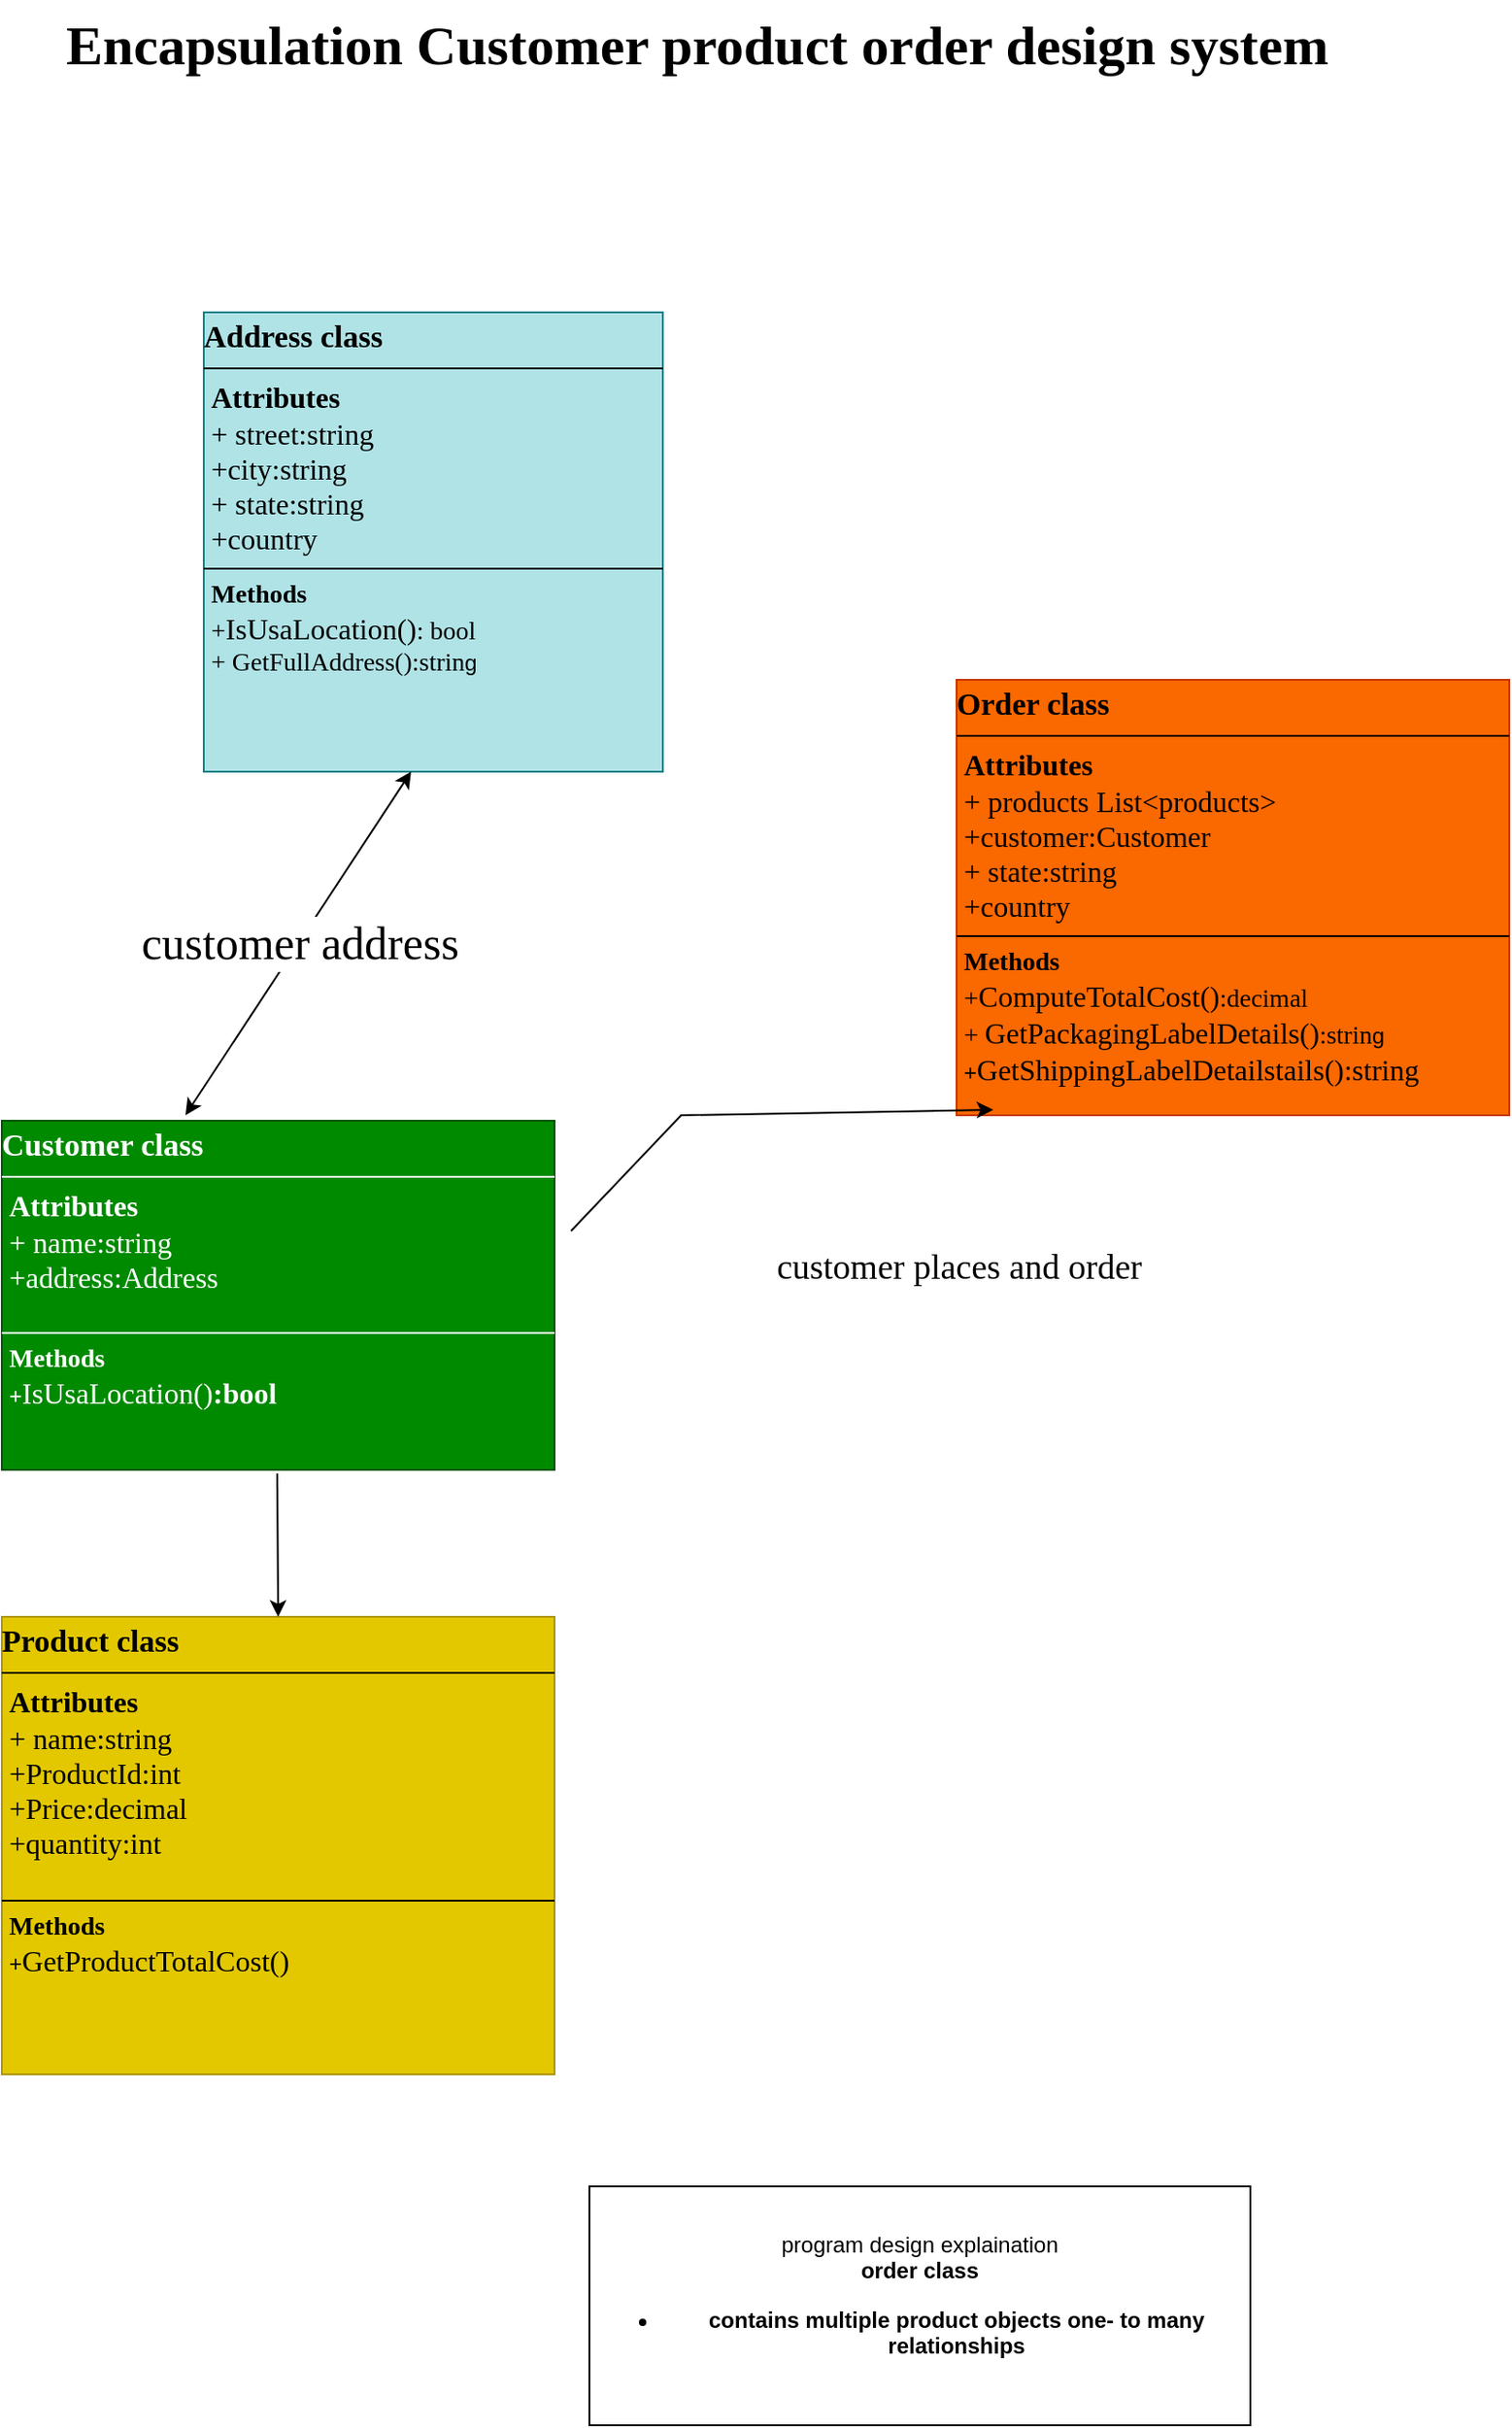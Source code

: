 <mxfile version="24.9.1">
  <diagram name="Page-1" id="ILf9U53f0C0h9iRkxd_V">
    <mxGraphModel dx="808" dy="1297" grid="1" gridSize="10" guides="1" tooltips="1" connect="1" arrows="1" fold="1" page="1" pageScale="1" pageWidth="1100" pageHeight="850" math="0" shadow="0">
      <root>
        <mxCell id="0" />
        <mxCell id="1" parent="0" />
        <mxCell id="89QXTlPWQm8fRgov8DnZ-9" value="&lt;p style=&quot;margin: 4px 0px 0px;&quot;&gt;&lt;b style=&quot;&quot;&gt;&lt;font style=&quot;font-size: 17px;&quot; face=&quot;Times New Roman&quot;&gt;Order class&lt;/font&gt;&lt;/b&gt;&lt;br&gt;&lt;/p&gt;&lt;hr size=&quot;1&quot; style=&quot;border-style:solid;&quot;&gt;&lt;p style=&quot;margin:0px;margin-left:4px;&quot;&gt;&lt;font face=&quot;Times New Roman&quot;&gt;&lt;span style=&quot;font-size: 16px;&quot;&gt;&lt;b&gt;Attributes&lt;/b&gt;&lt;/span&gt;&lt;/font&gt;&lt;/p&gt;&lt;p style=&quot;margin:0px;margin-left:4px;&quot;&gt;&lt;font style=&quot;font-size: 16px;&quot; face=&quot;Times New Roman&quot;&gt;+ products List&amp;lt;products&amp;gt;&lt;/font&gt;&lt;/p&gt;&lt;p style=&quot;margin:0px;margin-left:4px;&quot;&gt;&lt;font style=&quot;font-size: 16px;&quot; face=&quot;Times New Roman&quot;&gt;+customer:Customer&lt;/font&gt;&lt;/p&gt;&lt;p style=&quot;margin:0px;margin-left:4px;&quot;&gt;&lt;span style=&quot;background-color: initial;&quot;&gt;&lt;font style=&quot;font-size: 16px;&quot; face=&quot;Times New Roman&quot;&gt;+ state:string&lt;/font&gt;&lt;/span&gt;&lt;/p&gt;&lt;p style=&quot;margin:0px;margin-left:4px;&quot;&gt;&lt;span style=&quot;background-color: initial;&quot;&gt;&lt;font style=&quot;font-size: 16px;&quot; face=&quot;Times New Roman&quot;&gt;+country&lt;/font&gt;&lt;/span&gt;&lt;/p&gt;&lt;hr size=&quot;1&quot; style=&quot;border-style:solid;&quot;&gt;&lt;p style=&quot;margin:0px;margin-left:4px;&quot;&gt;&lt;font face=&quot;Times New Roman&quot;&gt;&lt;span style=&quot;font-size: 14px;&quot;&gt;&lt;b&gt;Methods&lt;/b&gt;&lt;/span&gt;&lt;/font&gt;&lt;/p&gt;&lt;p style=&quot;margin:0px;margin-left:4px;&quot;&gt;&lt;font style=&quot;font-size: 14px;&quot; face=&quot;Times New Roman&quot;&gt;+&lt;/font&gt;&lt;span style=&quot;font-family: &amp;quot;Tibetan Machine Uni&amp;quot;; background-color: transparent; font-size: medium;&quot;&gt;ComputeTotalCost()&lt;/span&gt;&lt;span style=&quot;font-size: 14px; font-family: &amp;quot;Times New Roman&amp;quot;; background-color: initial;&quot;&gt;:decimal&lt;/span&gt;&lt;/p&gt;&lt;p style=&quot;margin:0px;margin-left:4px;&quot;&gt;&lt;font style=&quot;font-size: 14px;&quot; face=&quot;Times New Roman&quot;&gt;+&amp;nbsp;&lt;/font&gt;&lt;span style=&quot;font-family: &amp;quot;Tibetan Machine Uni&amp;quot;; background-color: transparent; font-size: medium;&quot;&gt;GetPackagingLabelDe&lt;/span&gt;&lt;span style=&quot;font-family: &amp;quot;Tibetan Machine Uni&amp;quot;; background-color: transparent; font-size: medium;&quot;&gt;tails()&lt;/span&gt;&lt;font style=&quot;background-color: initial; font-size: 14px;&quot; face=&quot;Times New Roman&quot;&gt;:strin&lt;/font&gt;&lt;span style=&quot;background-color: initial;&quot;&gt;g&lt;/span&gt;&lt;/p&gt;&lt;p style=&quot;margin:0px;margin-left:4px;&quot;&gt;&lt;span style=&quot;background-color: initial;&quot;&gt;+&lt;/span&gt;&lt;span style=&quot;font-family: &amp;quot;Tibetan Machine Uni&amp;quot;; background-color: transparent; font-size: medium;&quot;&gt;GetShippingLabelDetailstails():string&lt;/span&gt;&lt;/p&gt;&lt;p style=&quot;margin:0px;margin-left:4px;&quot;&gt;&lt;span style=&quot;background-color: initial;&quot;&gt;&lt;br&gt;&lt;/span&gt;&lt;/p&gt;" style="verticalAlign=top;align=left;overflow=fill;html=1;whiteSpace=wrap;fillColor=#fa6800;fontColor=#000000;strokeColor=#C73500;" vertex="1" parent="1">
          <mxGeometry x="530" y="-450" width="301" height="237" as="geometry" />
        </mxCell>
        <mxCell id="89QXTlPWQm8fRgov8DnZ-6" value="&lt;p style=&quot;margin: 4px 0px 0px;&quot;&gt;&lt;b style=&quot;&quot;&gt;&lt;font style=&quot;font-size: 17px;&quot; face=&quot;Times New Roman&quot;&gt;Address class&lt;/font&gt;&lt;/b&gt;&lt;br&gt;&lt;/p&gt;&lt;hr size=&quot;1&quot; style=&quot;border-style:solid;&quot;&gt;&lt;p style=&quot;margin:0px;margin-left:4px;&quot;&gt;&lt;font face=&quot;Times New Roman&quot;&gt;&lt;span style=&quot;font-size: 16px;&quot;&gt;&lt;b&gt;Attributes&lt;/b&gt;&lt;/span&gt;&lt;/font&gt;&lt;/p&gt;&lt;p style=&quot;margin:0px;margin-left:4px;&quot;&gt;&lt;font style=&quot;font-size: 16px;&quot; face=&quot;Times New Roman&quot;&gt;+ street:string&lt;/font&gt;&lt;/p&gt;&lt;p style=&quot;margin:0px;margin-left:4px;&quot;&gt;&lt;font style=&quot;font-size: 16px;&quot; face=&quot;Times New Roman&quot;&gt;+city:string&lt;/font&gt;&lt;/p&gt;&lt;p style=&quot;margin:0px;margin-left:4px;&quot;&gt;&lt;span style=&quot;background-color: initial;&quot;&gt;&lt;font style=&quot;font-size: 16px;&quot; face=&quot;Times New Roman&quot;&gt;+ state:string&lt;/font&gt;&lt;/span&gt;&lt;/p&gt;&lt;p style=&quot;margin:0px;margin-left:4px;&quot;&gt;&lt;span style=&quot;background-color: initial;&quot;&gt;&lt;font style=&quot;font-size: 16px;&quot; face=&quot;Times New Roman&quot;&gt;+country&lt;/font&gt;&lt;/span&gt;&lt;/p&gt;&lt;hr size=&quot;1&quot; style=&quot;border-style:solid;&quot;&gt;&lt;p style=&quot;margin:0px;margin-left:4px;&quot;&gt;&lt;font face=&quot;Times New Roman&quot;&gt;&lt;span style=&quot;font-size: 14px;&quot;&gt;&lt;b&gt;Methods&lt;/b&gt;&lt;/span&gt;&lt;/font&gt;&lt;/p&gt;&lt;p style=&quot;margin:0px;margin-left:4px;&quot;&gt;&lt;font style=&quot;font-size: 14px;&quot; face=&quot;Times New Roman&quot;&gt;+&lt;/font&gt;&lt;span style=&quot;font-family: &amp;quot;Tibetan Machine Uni&amp;quot;; background-color: transparent; font-size: medium;&quot;&gt;IsUsa&lt;/span&gt;&lt;span style=&quot;font-family: &amp;quot;Tibetan Machine Uni&amp;quot;; background-color: transparent; font-size: medium;&quot;&gt;Location()&lt;/span&gt;&lt;span style=&quot;font-size: 14px; font-family: &amp;quot;Times New Roman&amp;quot;; background-color: initial;&quot;&gt;: bool&lt;/span&gt;&lt;/p&gt;&lt;p style=&quot;margin:0px;margin-left:4px;&quot;&gt;&lt;font style=&quot;font-size: 14px;&quot; face=&quot;Times New Roman&quot;&gt;+ GetFullAddress():strin&lt;/font&gt;g&lt;/p&gt;" style="verticalAlign=top;align=left;overflow=fill;html=1;whiteSpace=wrap;fillColor=#b0e3e6;strokeColor=#0e8088;" vertex="1" parent="1">
          <mxGeometry x="120" y="-650" width="250" height="250" as="geometry" />
        </mxCell>
        <mxCell id="89QXTlPWQm8fRgov8DnZ-10" value="&lt;p style=&quot;margin: 4px 0px 0px;&quot;&gt;&lt;b style=&quot;&quot;&gt;&lt;font style=&quot;font-size: 17px;&quot; face=&quot;Times New Roman&quot;&gt;Customer class&lt;/font&gt;&lt;/b&gt;&lt;br&gt;&lt;/p&gt;&lt;hr size=&quot;1&quot; style=&quot;border-style:solid;&quot;&gt;&lt;p style=&quot;margin:0px;margin-left:4px;&quot;&gt;&lt;font face=&quot;Times New Roman&quot;&gt;&lt;span style=&quot;font-size: 16px;&quot;&gt;&lt;b&gt;Attributes&lt;/b&gt;&lt;/span&gt;&lt;/font&gt;&lt;/p&gt;&lt;p style=&quot;margin:0px;margin-left:4px;&quot;&gt;&lt;font style=&quot;font-size: 16px;&quot; face=&quot;Times New Roman&quot;&gt;+ name:string&lt;/font&gt;&lt;/p&gt;&lt;p style=&quot;margin:0px;margin-left:4px;&quot;&gt;&lt;font style=&quot;font-size: 16px;&quot; face=&quot;Times New Roman&quot;&gt;+address:Address&lt;/font&gt;&lt;/p&gt;&lt;p style=&quot;margin:0px;margin-left:4px;&quot;&gt;&lt;br&gt;&lt;/p&gt;&lt;hr size=&quot;1&quot; style=&quot;border-style:solid;&quot;&gt;&lt;p style=&quot;margin:0px;margin-left:4px;&quot;&gt;&lt;font face=&quot;Times New Roman&quot;&gt;&lt;span style=&quot;font-size: 14px;&quot;&gt;&lt;b&gt;Methods&lt;/b&gt;&lt;/span&gt;&lt;/font&gt;&lt;/p&gt;&lt;p style=&quot;margin:0px;margin-left:4px;&quot;&gt;+&lt;span style=&quot;font-family: &amp;quot;Tibetan Machine Uni&amp;quot;; background-color: transparent; font-size: medium;&quot;&gt;IsUsa&lt;/span&gt;&lt;span style=&quot;font-family: &amp;quot;Tibetan Machine Uni&amp;quot;; background-color: transparent; font-size: medium;&quot;&gt;Location()&lt;b&gt;:bool&lt;/b&gt;&lt;/span&gt;&lt;/p&gt;&lt;p style=&quot;margin:0px;margin-left:4px;&quot;&gt;&lt;span style=&quot;background-color: initial;&quot;&gt;&lt;br&gt;&lt;/span&gt;&lt;/p&gt;" style="verticalAlign=top;align=left;overflow=fill;html=1;whiteSpace=wrap;fillColor=#008a00;strokeColor=#005700;fontColor=#ffffff;" vertex="1" parent="1">
          <mxGeometry x="10" y="-210" width="301" height="190" as="geometry" />
        </mxCell>
        <mxCell id="89QXTlPWQm8fRgov8DnZ-11" value="&lt;p style=&quot;margin: 4px 0px 0px;&quot;&gt;&lt;b style=&quot;&quot;&gt;&lt;font style=&quot;font-size: 17px;&quot; face=&quot;Times New Roman&quot;&gt;Product class&lt;/font&gt;&lt;/b&gt;&lt;br&gt;&lt;/p&gt;&lt;hr size=&quot;1&quot; style=&quot;border-style:solid;&quot;&gt;&lt;p style=&quot;margin:0px;margin-left:4px;&quot;&gt;&lt;font face=&quot;Times New Roman&quot;&gt;&lt;span style=&quot;font-size: 16px;&quot;&gt;&lt;b&gt;Attributes&lt;/b&gt;&lt;/span&gt;&lt;/font&gt;&lt;/p&gt;&lt;p style=&quot;margin:0px;margin-left:4px;&quot;&gt;&lt;font style=&quot;font-size: 16px;&quot; face=&quot;Times New Roman&quot;&gt;+ name:string&lt;/font&gt;&lt;/p&gt;&lt;p style=&quot;margin:0px;margin-left:4px;&quot;&gt;&lt;font style=&quot;font-size: 16px;&quot; face=&quot;Times New Roman&quot;&gt;+ProductId:int&lt;/font&gt;&lt;/p&gt;&lt;p style=&quot;margin:0px;margin-left:4px;&quot;&gt;&lt;font style=&quot;font-size: 16px;&quot; face=&quot;Times New Roman&quot;&gt;+Price:decimal&lt;/font&gt;&lt;/p&gt;&lt;p style=&quot;margin:0px;margin-left:4px;&quot;&gt;&lt;font style=&quot;font-size: 16px;&quot; face=&quot;Times New Roman&quot;&gt;+quantity:int&lt;/font&gt;&lt;/p&gt;&lt;p style=&quot;margin:0px;margin-left:4px;&quot;&gt;&lt;br&gt;&lt;/p&gt;&lt;hr size=&quot;1&quot; style=&quot;border-style:solid;&quot;&gt;&lt;p style=&quot;margin:0px;margin-left:4px;&quot;&gt;&lt;font face=&quot;Times New Roman&quot;&gt;&lt;span style=&quot;font-size: 14px;&quot;&gt;&lt;b&gt;Methods&lt;/b&gt;&lt;/span&gt;&lt;/font&gt;&lt;/p&gt;&lt;p style=&quot;margin:0px;margin-left:4px;&quot;&gt;+&lt;span style=&quot;font-family: &amp;quot;Tibetan Machine Uni&amp;quot;; background-color: transparent; font-size: medium;&quot;&gt;GetProductTotalCost()&lt;/span&gt;&lt;/p&gt;&lt;p style=&quot;margin:0px;margin-left:4px;&quot;&gt;&lt;span style=&quot;background-color: initial;&quot;&gt;&lt;br&gt;&lt;/span&gt;&lt;/p&gt;" style="verticalAlign=top;align=left;overflow=fill;html=1;whiteSpace=wrap;fillColor=#e3c800;fontColor=#000000;strokeColor=#B09500;" vertex="1" parent="1">
          <mxGeometry x="10" y="60" width="301" height="249" as="geometry" />
        </mxCell>
        <mxCell id="89QXTlPWQm8fRgov8DnZ-15" value="&lt;font face=&quot;Times New Roman&quot; style=&quot;font-size: 19px;&quot;&gt;customer places and order&lt;/font&gt;" style="endArrow=classic;html=1;rounded=0;" edge="1" parent="1">
          <mxGeometry x="0.883" y="-86" width="50" height="50" relative="1" as="geometry">
            <mxPoint x="380" y="-213" as="sourcePoint" />
            <mxPoint x="550" y="-216" as="targetPoint" />
            <Array as="points">
              <mxPoint x="320" y="-150" />
              <mxPoint x="380" y="-213" />
            </Array>
            <mxPoint as="offset" />
          </mxGeometry>
        </mxCell>
        <mxCell id="89QXTlPWQm8fRgov8DnZ-16" value="&lt;font style=&quot;font-size: 25px;&quot; face=&quot;Times New Roman&quot;&gt;customer address&lt;/font&gt;" style="endArrow=classic;startArrow=classic;html=1;rounded=0;exitX=0.033;exitY=-0.016;exitDx=0;exitDy=0;exitPerimeter=0;" edge="1" parent="1">
          <mxGeometry x="0.002" width="50" height="50" relative="1" as="geometry">
            <mxPoint x="110.003" y="-213.04" as="sourcePoint" />
            <mxPoint x="232.901" y="-400" as="targetPoint" />
            <mxPoint as="offset" />
          </mxGeometry>
        </mxCell>
        <mxCell id="89QXTlPWQm8fRgov8DnZ-21" value="&lt;b style=&quot;forced-color-adjust: none; color: rgb(0, 0, 0); font-family: &amp;quot;Times New Roman&amp;quot;; font-size: 30px; font-style: normal; font-variant-ligatures: normal; font-variant-caps: normal; letter-spacing: normal; orphans: 2; text-align: center; text-indent: 0px; text-transform: none; widows: 2; word-spacing: 0px; -webkit-text-stroke-width: 0px; white-space: nowrap; background-color: rgb(255, 255, 255); text-decoration-thickness: initial; text-decoration-style: initial; text-decoration-color: initial;&quot;&gt;Encapsulation Customer product order design system&lt;/b&gt;" style="text;whiteSpace=wrap;html=1;" vertex="1" parent="1">
          <mxGeometry x="43" y="-820" width="560" height="60" as="geometry" />
        </mxCell>
        <mxCell id="89QXTlPWQm8fRgov8DnZ-24" value="" style="endArrow=classic;html=1;rounded=0;entryX=0.5;entryY=0;entryDx=0;entryDy=0;" edge="1" parent="1" target="89QXTlPWQm8fRgov8DnZ-11">
          <mxGeometry width="50" height="50" relative="1" as="geometry">
            <mxPoint x="160" y="-10" as="sourcePoint" />
            <mxPoint x="160" y="20" as="targetPoint" />
            <Array as="points">
              <mxPoint x="160" y="-18" />
            </Array>
          </mxGeometry>
        </mxCell>
        <mxCell id="89QXTlPWQm8fRgov8DnZ-26" value="program design explaination&lt;div&gt;&lt;b&gt;order class&lt;/b&gt;&lt;/div&gt;&lt;div&gt;&lt;ul&gt;&lt;li&gt;&lt;b&gt;contains multiple product objects one- to many relationships&lt;/b&gt;&lt;/li&gt;&lt;/ul&gt;&lt;/div&gt;" style="rounded=0;whiteSpace=wrap;html=1;" vertex="1" parent="1">
          <mxGeometry x="330" y="370" width="360" height="130" as="geometry" />
        </mxCell>
      </root>
    </mxGraphModel>
  </diagram>
</mxfile>
